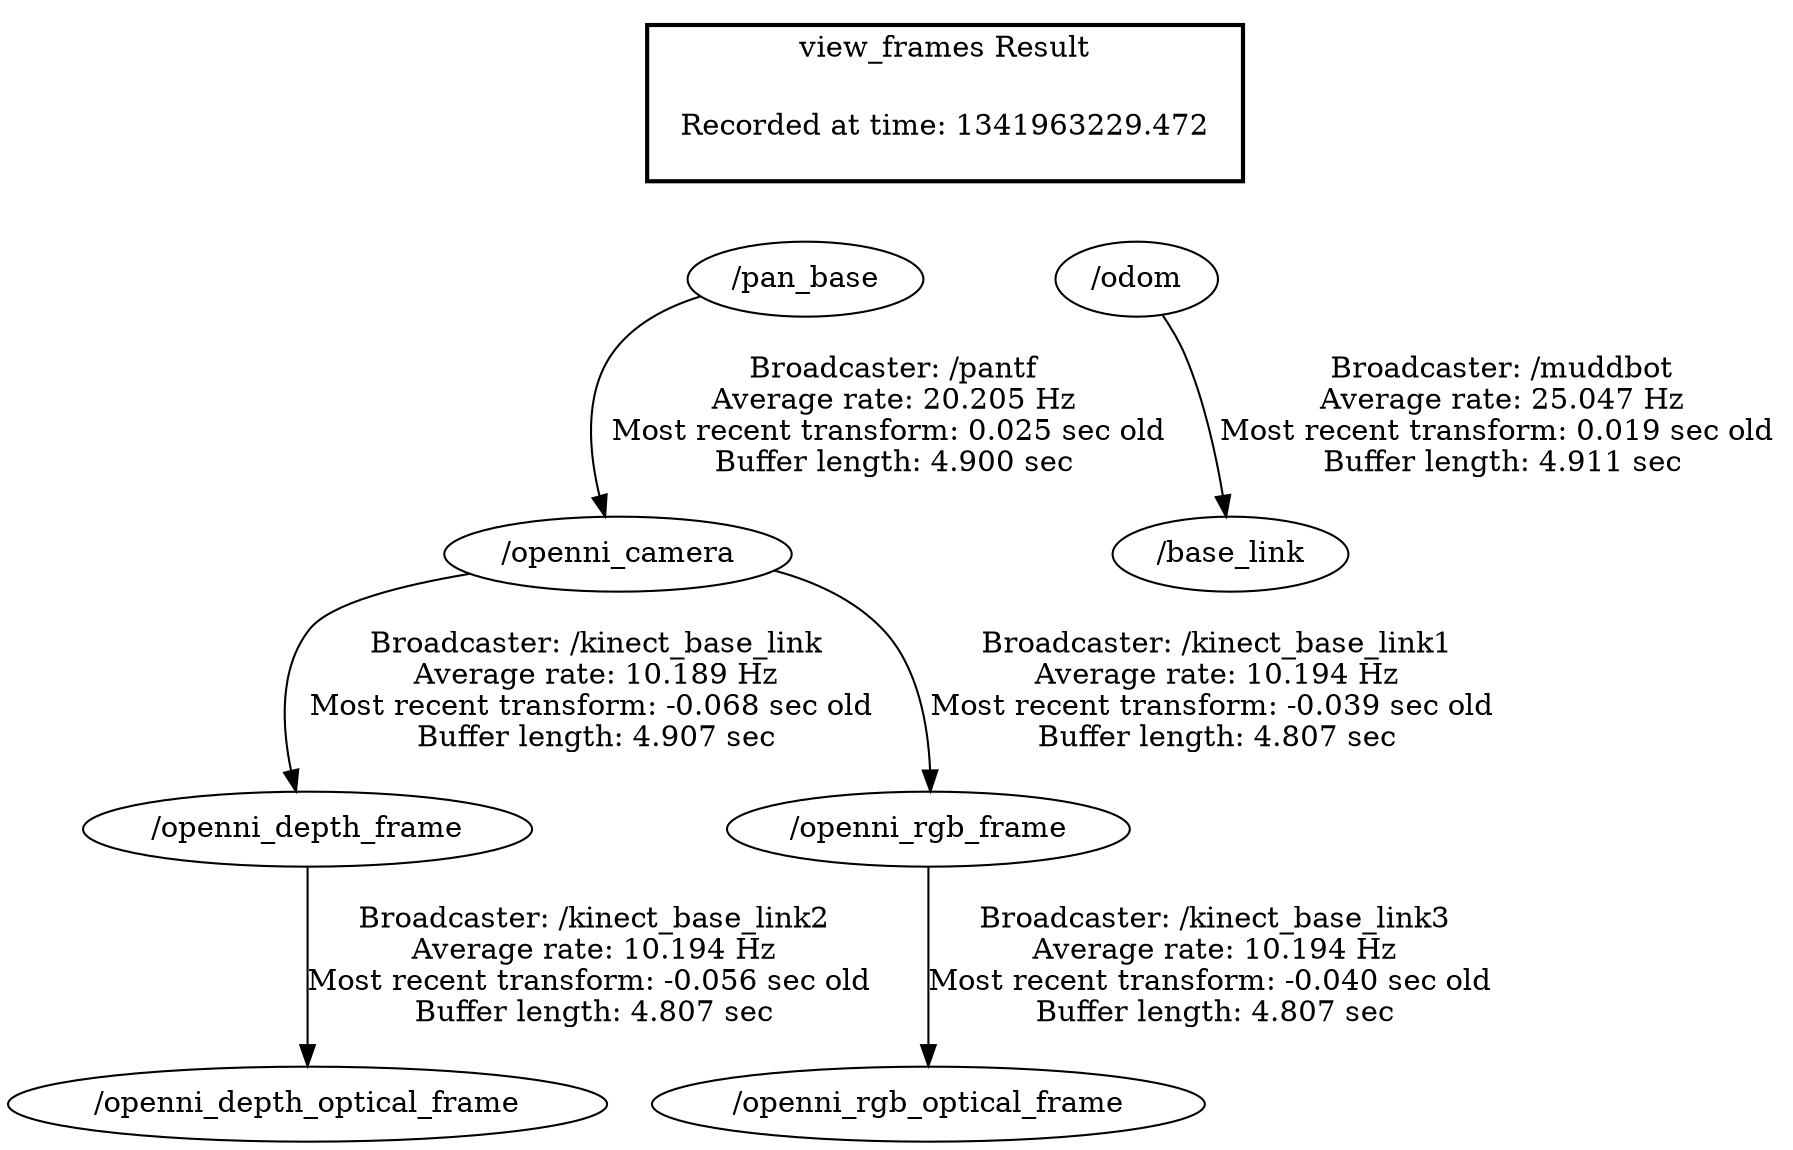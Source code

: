 digraph G {
"/openni_camera" -> "/openni_depth_frame"[label="Broadcaster: /kinect_base_link\nAverage rate: 10.189 Hz\nMost recent transform: -0.068 sec old \nBuffer length: 4.907 sec\n"];
"/pan_base" -> "/openni_camera"[label="Broadcaster: /pantf\nAverage rate: 20.205 Hz\nMost recent transform: 0.025 sec old \nBuffer length: 4.900 sec\n"];
"/odom" -> "/base_link"[label="Broadcaster: /muddbot\nAverage rate: 25.047 Hz\nMost recent transform: 0.019 sec old \nBuffer length: 4.911 sec\n"];
"/openni_camera" -> "/openni_rgb_frame"[label="Broadcaster: /kinect_base_link1\nAverage rate: 10.194 Hz\nMost recent transform: -0.039 sec old \nBuffer length: 4.807 sec\n"];
"/openni_rgb_frame" -> "/openni_rgb_optical_frame"[label="Broadcaster: /kinect_base_link3\nAverage rate: 10.194 Hz\nMost recent transform: -0.040 sec old \nBuffer length: 4.807 sec\n"];
"/openni_depth_frame" -> "/openni_depth_optical_frame"[label="Broadcaster: /kinect_base_link2\nAverage rate: 10.194 Hz\nMost recent transform: -0.056 sec old \nBuffer length: 4.807 sec\n"];
edge [style=invis];
 subgraph cluster_legend { style=bold; color=black; label ="view_frames Result";
"Recorded at time: 1341963229.472"[ shape=plaintext ] ;
 }->"/odom";
edge [style=invis];
 subgraph cluster_legend { style=bold; color=black; label ="view_frames Result";
"Recorded at time: 1341963229.472"[ shape=plaintext ] ;
 }->"/pan_base";
}